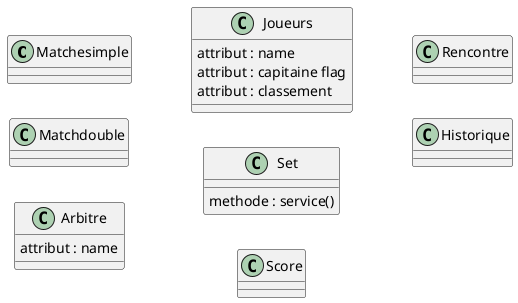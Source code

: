 @startuml "Enfer"

left to right direction

class Matchesimple{

}
class Matchdouble{

}

class Arbitre{
    attribut : name
}

class Joueurs{
    attribut : name
    attribut : capitaine flag
    attribut : classement
}

class Set{
    methode : service()
}

class Score{

}

class Rencontre{

}
class Historique{

}


@enduml